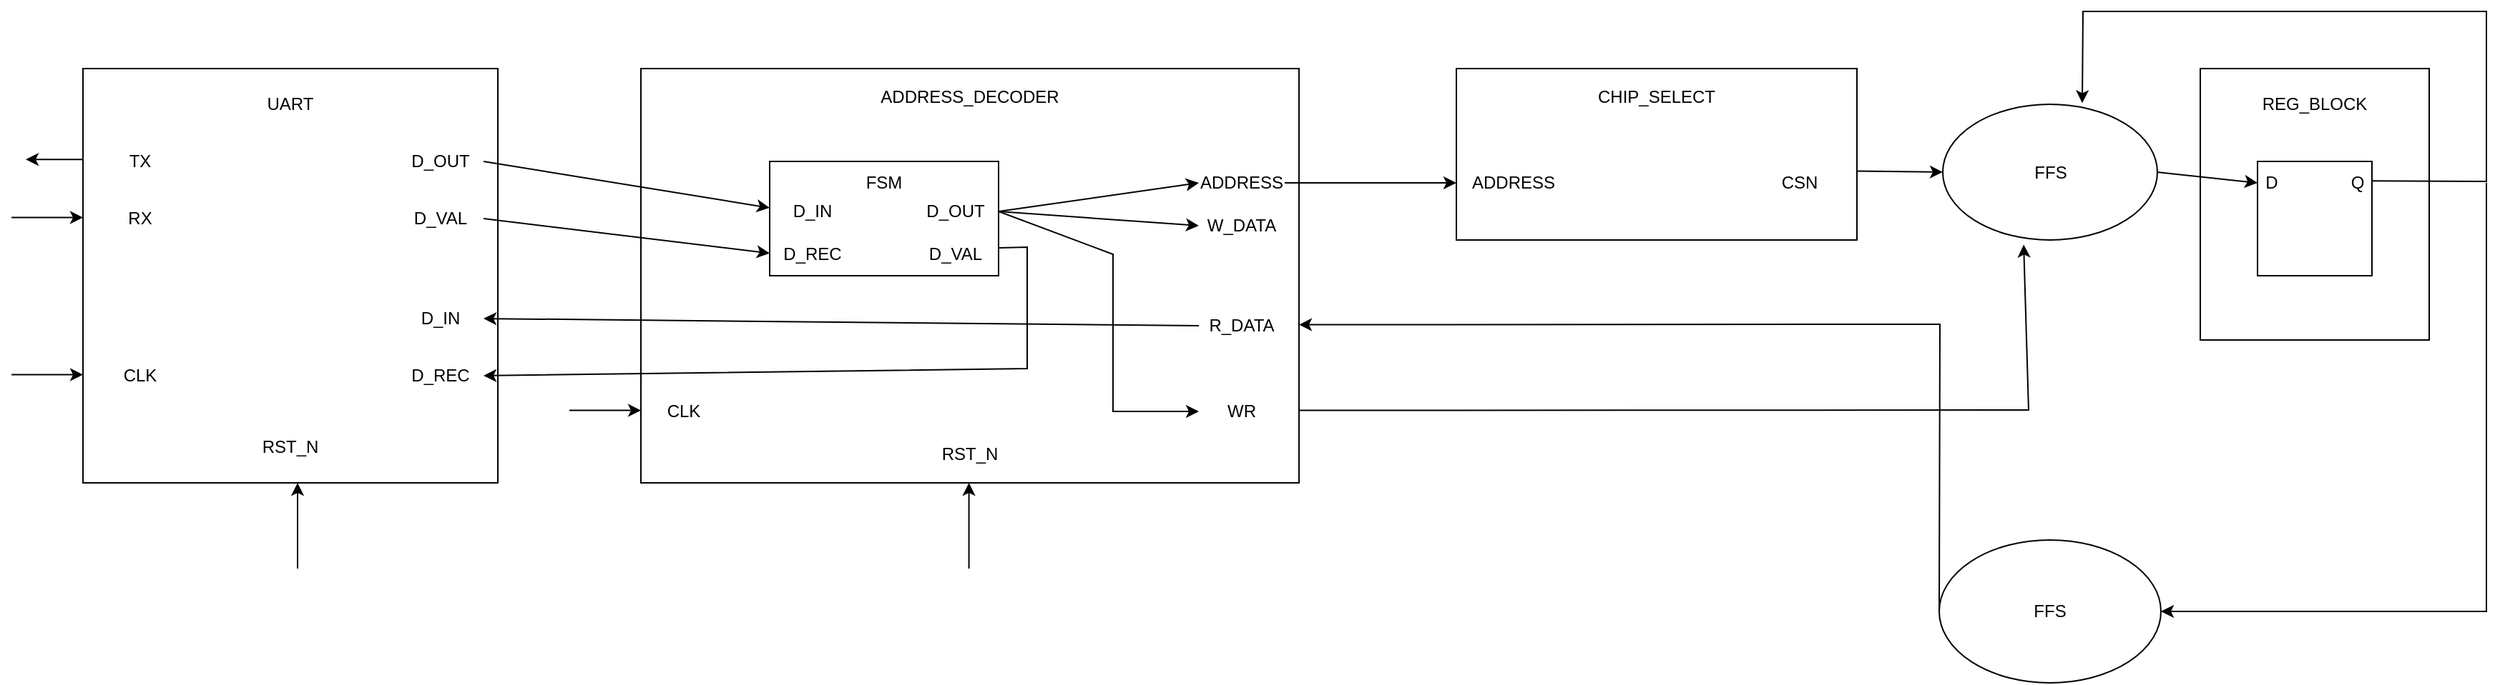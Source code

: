 <mxfile version="22.1.3" type="device">
  <diagram name="1 oldal" id="6hVa5__1eOVqnCU0VaBR">
    <mxGraphModel dx="1134" dy="673" grid="1" gridSize="10" guides="1" tooltips="1" connect="1" arrows="1" fold="1" page="1" pageScale="1" pageWidth="2500" pageHeight="1500" math="0" shadow="0">
      <root>
        <mxCell id="0" />
        <mxCell id="1" parent="0" />
        <mxCell id="TZrsvxpgwlqgJpduMYWX-1" value="" style="whiteSpace=wrap;html=1;aspect=fixed;" vertex="1" parent="1">
          <mxGeometry x="120" y="120" width="290" height="290" as="geometry" />
        </mxCell>
        <mxCell id="TZrsvxpgwlqgJpduMYWX-2" value="UART" style="text;html=1;strokeColor=none;fillColor=none;align=center;verticalAlign=middle;whiteSpace=wrap;rounded=0;" vertex="1" parent="1">
          <mxGeometry x="235" y="130" width="60" height="30" as="geometry" />
        </mxCell>
        <mxCell id="TZrsvxpgwlqgJpduMYWX-3" value="TX" style="text;html=1;strokeColor=none;fillColor=none;align=center;verticalAlign=middle;whiteSpace=wrap;rounded=0;" vertex="1" parent="1">
          <mxGeometry x="130" y="170" width="60" height="30" as="geometry" />
        </mxCell>
        <mxCell id="TZrsvxpgwlqgJpduMYWX-4" value="RX" style="text;html=1;strokeColor=none;fillColor=none;align=center;verticalAlign=middle;whiteSpace=wrap;rounded=0;" vertex="1" parent="1">
          <mxGeometry x="130" y="210" width="60" height="30" as="geometry" />
        </mxCell>
        <mxCell id="TZrsvxpgwlqgJpduMYWX-5" value="CLK" style="text;html=1;strokeColor=none;fillColor=none;align=center;verticalAlign=middle;whiteSpace=wrap;rounded=0;" vertex="1" parent="1">
          <mxGeometry x="130" y="320" width="60" height="30" as="geometry" />
        </mxCell>
        <mxCell id="TZrsvxpgwlqgJpduMYWX-6" value="RST_N" style="text;html=1;strokeColor=none;fillColor=none;align=center;verticalAlign=middle;whiteSpace=wrap;rounded=0;" vertex="1" parent="1">
          <mxGeometry x="235" y="370" width="60" height="30" as="geometry" />
        </mxCell>
        <mxCell id="TZrsvxpgwlqgJpduMYWX-7" value="D_OUT" style="text;html=1;strokeColor=none;fillColor=none;align=center;verticalAlign=middle;whiteSpace=wrap;rounded=0;" vertex="1" parent="1">
          <mxGeometry x="340" y="170" width="60" height="30" as="geometry" />
        </mxCell>
        <mxCell id="TZrsvxpgwlqgJpduMYWX-8" value="D_VAL" style="text;html=1;strokeColor=none;fillColor=none;align=center;verticalAlign=middle;whiteSpace=wrap;rounded=0;" vertex="1" parent="1">
          <mxGeometry x="340" y="210" width="60" height="30" as="geometry" />
        </mxCell>
        <mxCell id="TZrsvxpgwlqgJpduMYWX-9" value="D_IN" style="text;html=1;strokeColor=none;fillColor=none;align=center;verticalAlign=middle;whiteSpace=wrap;rounded=0;" vertex="1" parent="1">
          <mxGeometry x="340" y="280" width="60" height="30" as="geometry" />
        </mxCell>
        <mxCell id="TZrsvxpgwlqgJpduMYWX-10" value="D_REC" style="text;html=1;strokeColor=none;fillColor=none;align=center;verticalAlign=middle;whiteSpace=wrap;rounded=0;" vertex="1" parent="1">
          <mxGeometry x="340" y="320" width="60" height="30" as="geometry" />
        </mxCell>
        <mxCell id="TZrsvxpgwlqgJpduMYWX-11" value="" style="rounded=0;whiteSpace=wrap;html=1;" vertex="1" parent="1">
          <mxGeometry x="510" y="120" width="460" height="290" as="geometry" />
        </mxCell>
        <mxCell id="TZrsvxpgwlqgJpduMYWX-13" value="" style="rounded=0;whiteSpace=wrap;html=1;" vertex="1" parent="1">
          <mxGeometry x="600" y="185" width="160" height="80" as="geometry" />
        </mxCell>
        <mxCell id="TZrsvxpgwlqgJpduMYWX-14" value="ADDRESS_DECODER" style="text;html=1;strokeColor=none;fillColor=none;align=center;verticalAlign=middle;whiteSpace=wrap;rounded=0;" vertex="1" parent="1">
          <mxGeometry x="710" y="125" width="60" height="30" as="geometry" />
        </mxCell>
        <mxCell id="TZrsvxpgwlqgJpduMYWX-15" value="FSM" style="text;html=1;strokeColor=none;fillColor=none;align=center;verticalAlign=middle;whiteSpace=wrap;rounded=0;" vertex="1" parent="1">
          <mxGeometry x="650" y="185" width="60" height="30" as="geometry" />
        </mxCell>
        <mxCell id="TZrsvxpgwlqgJpduMYWX-17" value="D_IN" style="text;html=1;strokeColor=none;fillColor=none;align=center;verticalAlign=middle;whiteSpace=wrap;rounded=0;" vertex="1" parent="1">
          <mxGeometry x="600" y="205" width="60" height="30" as="geometry" />
        </mxCell>
        <mxCell id="TZrsvxpgwlqgJpduMYWX-18" value="D_REC" style="text;html=1;strokeColor=none;fillColor=none;align=center;verticalAlign=middle;whiteSpace=wrap;rounded=0;" vertex="1" parent="1">
          <mxGeometry x="600" y="235" width="60" height="30" as="geometry" />
        </mxCell>
        <mxCell id="TZrsvxpgwlqgJpduMYWX-19" value="D_OUT" style="text;html=1;strokeColor=none;fillColor=none;align=center;verticalAlign=middle;whiteSpace=wrap;rounded=0;" vertex="1" parent="1">
          <mxGeometry x="700" y="205" width="60" height="30" as="geometry" />
        </mxCell>
        <mxCell id="TZrsvxpgwlqgJpduMYWX-20" value="D_VAL" style="text;html=1;strokeColor=none;fillColor=none;align=center;verticalAlign=middle;whiteSpace=wrap;rounded=0;" vertex="1" parent="1">
          <mxGeometry x="700" y="235" width="60" height="30" as="geometry" />
        </mxCell>
        <mxCell id="TZrsvxpgwlqgJpduMYWX-21" value="ADDRESS" style="text;html=1;strokeColor=none;fillColor=none;align=center;verticalAlign=middle;whiteSpace=wrap;rounded=0;" vertex="1" parent="1">
          <mxGeometry x="900" y="185" width="60" height="30" as="geometry" />
        </mxCell>
        <mxCell id="TZrsvxpgwlqgJpduMYWX-25" value="WR" style="text;html=1;strokeColor=none;fillColor=none;align=center;verticalAlign=middle;whiteSpace=wrap;rounded=0;" vertex="1" parent="1">
          <mxGeometry x="900" y="345" width="60" height="30" as="geometry" />
        </mxCell>
        <mxCell id="TZrsvxpgwlqgJpduMYWX-26" value="R_DATA" style="text;html=1;strokeColor=none;fillColor=none;align=center;verticalAlign=middle;whiteSpace=wrap;rounded=0;" vertex="1" parent="1">
          <mxGeometry x="900" y="285" width="60" height="30" as="geometry" />
        </mxCell>
        <mxCell id="TZrsvxpgwlqgJpduMYWX-27" value="W_DATA" style="text;html=1;strokeColor=none;fillColor=none;align=center;verticalAlign=middle;whiteSpace=wrap;rounded=0;" vertex="1" parent="1">
          <mxGeometry x="900" y="215" width="60" height="30" as="geometry" />
        </mxCell>
        <mxCell id="TZrsvxpgwlqgJpduMYWX-28" value="CLK" style="text;html=1;strokeColor=none;fillColor=none;align=center;verticalAlign=middle;whiteSpace=wrap;rounded=0;" vertex="1" parent="1">
          <mxGeometry x="510" y="345" width="60" height="30" as="geometry" />
        </mxCell>
        <mxCell id="TZrsvxpgwlqgJpduMYWX-29" value="RST_N" style="text;html=1;strokeColor=none;fillColor=none;align=center;verticalAlign=middle;whiteSpace=wrap;rounded=0;" vertex="1" parent="1">
          <mxGeometry x="710" y="375" width="60" height="30" as="geometry" />
        </mxCell>
        <mxCell id="TZrsvxpgwlqgJpduMYWX-30" value="" style="rounded=0;whiteSpace=wrap;html=1;" vertex="1" parent="1">
          <mxGeometry x="1080" y="120" width="280" height="120" as="geometry" />
        </mxCell>
        <mxCell id="TZrsvxpgwlqgJpduMYWX-31" value="CHIP_SELECT" style="text;html=1;strokeColor=none;fillColor=none;align=center;verticalAlign=middle;whiteSpace=wrap;rounded=0;" vertex="1" parent="1">
          <mxGeometry x="1190" y="125" width="60" height="30" as="geometry" />
        </mxCell>
        <mxCell id="TZrsvxpgwlqgJpduMYWX-32" value="ADDRESS" style="text;html=1;strokeColor=none;fillColor=none;align=center;verticalAlign=middle;whiteSpace=wrap;rounded=0;" vertex="1" parent="1">
          <mxGeometry x="1090" y="185" width="60" height="30" as="geometry" />
        </mxCell>
        <mxCell id="TZrsvxpgwlqgJpduMYWX-33" value="CSN" style="text;html=1;strokeColor=none;fillColor=none;align=center;verticalAlign=middle;whiteSpace=wrap;rounded=0;" vertex="1" parent="1">
          <mxGeometry x="1290" y="185" width="60" height="30" as="geometry" />
        </mxCell>
        <mxCell id="TZrsvxpgwlqgJpduMYWX-35" value="" style="rounded=0;whiteSpace=wrap;html=1;" vertex="1" parent="1">
          <mxGeometry x="1600" y="120" width="160" height="190" as="geometry" />
        </mxCell>
        <mxCell id="TZrsvxpgwlqgJpduMYWX-36" value="REG_BLOCK" style="text;html=1;strokeColor=none;fillColor=none;align=center;verticalAlign=middle;whiteSpace=wrap;rounded=0;" vertex="1" parent="1">
          <mxGeometry x="1650" y="130" width="60" height="30" as="geometry" />
        </mxCell>
        <mxCell id="TZrsvxpgwlqgJpduMYWX-38" value="" style="whiteSpace=wrap;html=1;aspect=fixed;" vertex="1" parent="1">
          <mxGeometry x="1640" y="185" width="80" height="80" as="geometry" />
        </mxCell>
        <mxCell id="TZrsvxpgwlqgJpduMYWX-40" value="D" style="text;html=1;strokeColor=none;fillColor=none;align=center;verticalAlign=middle;whiteSpace=wrap;rounded=0;" vertex="1" parent="1">
          <mxGeometry x="1620" y="185" width="60" height="30" as="geometry" />
        </mxCell>
        <mxCell id="TZrsvxpgwlqgJpduMYWX-41" value="Q" style="text;html=1;strokeColor=none;fillColor=none;align=center;verticalAlign=middle;whiteSpace=wrap;rounded=0;" vertex="1" parent="1">
          <mxGeometry x="1680" y="185" width="60" height="30" as="geometry" />
        </mxCell>
        <mxCell id="TZrsvxpgwlqgJpduMYWX-43" value="" style="ellipse;whiteSpace=wrap;html=1;" vertex="1" parent="1">
          <mxGeometry x="1420" y="145" width="150" height="95" as="geometry" />
        </mxCell>
        <mxCell id="TZrsvxpgwlqgJpduMYWX-44" value="FFS" style="text;html=1;strokeColor=none;fillColor=none;align=center;verticalAlign=middle;whiteSpace=wrap;rounded=0;" vertex="1" parent="1">
          <mxGeometry x="1457.5" y="167.5" width="75" height="50" as="geometry" />
        </mxCell>
        <mxCell id="TZrsvxpgwlqgJpduMYWX-48" value="" style="ellipse;whiteSpace=wrap;html=1;" vertex="1" parent="1">
          <mxGeometry x="1417.5" y="450" width="155" height="100" as="geometry" />
        </mxCell>
        <mxCell id="TZrsvxpgwlqgJpduMYWX-49" value="FFS" style="text;html=1;strokeColor=none;fillColor=none;align=center;verticalAlign=middle;whiteSpace=wrap;rounded=0;" vertex="1" parent="1">
          <mxGeometry x="1465" y="485" width="60" height="30" as="geometry" />
        </mxCell>
        <mxCell id="TZrsvxpgwlqgJpduMYWX-51" value="" style="endArrow=classic;html=1;rounded=0;" edge="1" parent="1">
          <mxGeometry width="50" height="50" relative="1" as="geometry">
            <mxPoint x="120" y="183.57" as="sourcePoint" />
            <mxPoint x="80" y="183.57" as="targetPoint" />
          </mxGeometry>
        </mxCell>
        <mxCell id="TZrsvxpgwlqgJpduMYWX-54" value="" style="endArrow=classic;html=1;rounded=0;exitX=0;exitY=0.5;exitDx=0;exitDy=0;" edge="1" parent="1" source="TZrsvxpgwlqgJpduMYWX-48">
          <mxGeometry width="50" height="50" relative="1" as="geometry">
            <mxPoint x="1010" y="299.29" as="sourcePoint" />
            <mxPoint x="970" y="299.29" as="targetPoint" />
            <Array as="points">
              <mxPoint x="1418" y="299" />
            </Array>
          </mxGeometry>
        </mxCell>
        <mxCell id="TZrsvxpgwlqgJpduMYWX-55" value="" style="endArrow=classic;html=1;rounded=0;exitX=1;exitY=0.5;exitDx=0;exitDy=0;" edge="1" parent="1" source="TZrsvxpgwlqgJpduMYWX-21">
          <mxGeometry width="50" height="50" relative="1" as="geometry">
            <mxPoint x="1030" y="200.0" as="sourcePoint" />
            <mxPoint x="1080" y="200.0" as="targetPoint" />
          </mxGeometry>
        </mxCell>
        <mxCell id="TZrsvxpgwlqgJpduMYWX-56" value="" style="endArrow=classic;html=1;rounded=0;exitX=1;exitY=0.5;exitDx=0;exitDy=0;" edge="1" parent="1" source="TZrsvxpgwlqgJpduMYWX-7">
          <mxGeometry width="50" height="50" relative="1" as="geometry">
            <mxPoint x="550" y="217.5" as="sourcePoint" />
            <mxPoint x="600" y="217.5" as="targetPoint" />
          </mxGeometry>
        </mxCell>
        <mxCell id="TZrsvxpgwlqgJpduMYWX-57" value="" style="endArrow=classic;html=1;rounded=0;" edge="1" parent="1">
          <mxGeometry width="50" height="50" relative="1" as="geometry">
            <mxPoint x="70" y="224.29" as="sourcePoint" />
            <mxPoint x="120" y="224.29" as="targetPoint" />
          </mxGeometry>
        </mxCell>
        <mxCell id="TZrsvxpgwlqgJpduMYWX-59" value="" style="endArrow=classic;html=1;rounded=0;exitX=1;exitY=0.5;exitDx=0;exitDy=0;" edge="1" parent="1" source="TZrsvxpgwlqgJpduMYWX-8">
          <mxGeometry width="50" height="50" relative="1" as="geometry">
            <mxPoint x="550" y="249.29" as="sourcePoint" />
            <mxPoint x="600" y="249.29" as="targetPoint" />
          </mxGeometry>
        </mxCell>
        <mxCell id="TZrsvxpgwlqgJpduMYWX-60" value="" style="endArrow=classic;html=1;rounded=0;" edge="1" parent="1">
          <mxGeometry width="50" height="50" relative="1" as="geometry">
            <mxPoint x="460" y="359.29" as="sourcePoint" />
            <mxPoint x="510" y="359.29" as="targetPoint" />
          </mxGeometry>
        </mxCell>
        <mxCell id="TZrsvxpgwlqgJpduMYWX-61" value="" style="endArrow=classic;html=1;rounded=0;exitX=1;exitY=0.5;exitDx=0;exitDy=0;" edge="1" parent="1" source="TZrsvxpgwlqgJpduMYWX-43">
          <mxGeometry width="50" height="50" relative="1" as="geometry">
            <mxPoint x="1590" y="200.0" as="sourcePoint" />
            <mxPoint x="1640" y="200.0" as="targetPoint" />
          </mxGeometry>
        </mxCell>
        <mxCell id="TZrsvxpgwlqgJpduMYWX-62" value="" style="endArrow=classic;html=1;rounded=0;entryX=0.377;entryY=1.034;entryDx=0;entryDy=0;entryPerimeter=0;" edge="1" parent="1" target="TZrsvxpgwlqgJpduMYWX-43">
          <mxGeometry width="50" height="50" relative="1" as="geometry">
            <mxPoint x="970" y="359.29" as="sourcePoint" />
            <mxPoint x="1020" y="359.29" as="targetPoint" />
            <Array as="points">
              <mxPoint x="1480" y="359" />
            </Array>
          </mxGeometry>
        </mxCell>
        <mxCell id="TZrsvxpgwlqgJpduMYWX-63" value="" style="endArrow=classic;html=1;rounded=0;entryX=0;entryY=0.5;entryDx=0;entryDy=0;" edge="1" parent="1" target="TZrsvxpgwlqgJpduMYWX-43">
          <mxGeometry width="50" height="50" relative="1" as="geometry">
            <mxPoint x="1360" y="191.79" as="sourcePoint" />
            <mxPoint x="1410" y="191.79" as="targetPoint" />
          </mxGeometry>
        </mxCell>
        <mxCell id="TZrsvxpgwlqgJpduMYWX-64" value="" style="endArrow=classic;html=1;rounded=0;entryX=0.65;entryY=-0.009;entryDx=0;entryDy=0;entryPerimeter=0;" edge="1" parent="1" target="TZrsvxpgwlqgJpduMYWX-43">
          <mxGeometry width="50" height="50" relative="1" as="geometry">
            <mxPoint x="1720" y="198.57" as="sourcePoint" />
            <mxPoint x="1520" y="80" as="targetPoint" />
            <Array as="points">
              <mxPoint x="1800" y="199" />
              <mxPoint x="1800" y="80" />
              <mxPoint x="1518" y="80" />
            </Array>
          </mxGeometry>
        </mxCell>
        <mxCell id="TZrsvxpgwlqgJpduMYWX-65" value="" style="endArrow=classic;html=1;rounded=0;entryX=1;entryY=0.5;entryDx=0;entryDy=0;" edge="1" parent="1" target="TZrsvxpgwlqgJpduMYWX-48">
          <mxGeometry width="50" height="50" relative="1" as="geometry">
            <mxPoint x="1800" y="200" as="sourcePoint" />
            <mxPoint x="1800" y="520" as="targetPoint" />
            <Array as="points">
              <mxPoint x="1800" y="500" />
            </Array>
          </mxGeometry>
        </mxCell>
        <mxCell id="TZrsvxpgwlqgJpduMYWX-67" value="" style="endArrow=classic;html=1;rounded=0;" edge="1" parent="1">
          <mxGeometry width="50" height="50" relative="1" as="geometry">
            <mxPoint x="270" y="470" as="sourcePoint" />
            <mxPoint x="270" y="410" as="targetPoint" />
          </mxGeometry>
        </mxCell>
        <mxCell id="TZrsvxpgwlqgJpduMYWX-68" value="" style="endArrow=classic;html=1;rounded=0;" edge="1" parent="1">
          <mxGeometry width="50" height="50" relative="1" as="geometry">
            <mxPoint x="70" y="334.29" as="sourcePoint" />
            <mxPoint x="120" y="334.29" as="targetPoint" />
          </mxGeometry>
        </mxCell>
        <mxCell id="TZrsvxpgwlqgJpduMYWX-71" value="" style="endArrow=classic;html=1;rounded=0;entryX=1;entryY=0.5;entryDx=0;entryDy=0;" edge="1" parent="1" target="TZrsvxpgwlqgJpduMYWX-10">
          <mxGeometry width="50" height="50" relative="1" as="geometry">
            <mxPoint x="760" y="245.5" as="sourcePoint" />
            <mxPoint x="400" y="323" as="targetPoint" />
            <Array as="points">
              <mxPoint x="780" y="245" />
              <mxPoint x="780" y="330" />
            </Array>
          </mxGeometry>
        </mxCell>
        <mxCell id="TZrsvxpgwlqgJpduMYWX-72" value="" style="endArrow=classic;html=1;rounded=0;" edge="1" parent="1">
          <mxGeometry width="50" height="50" relative="1" as="geometry">
            <mxPoint x="739.29" y="470" as="sourcePoint" />
            <mxPoint x="739.29" y="410" as="targetPoint" />
          </mxGeometry>
        </mxCell>
        <mxCell id="TZrsvxpgwlqgJpduMYWX-73" value="" style="endArrow=classic;html=1;rounded=0;entryX=0;entryY=0.5;entryDx=0;entryDy=0;exitX=1;exitY=0.5;exitDx=0;exitDy=0;" edge="1" parent="1" source="TZrsvxpgwlqgJpduMYWX-19" target="TZrsvxpgwlqgJpduMYWX-25">
          <mxGeometry width="50" height="50" relative="1" as="geometry">
            <mxPoint x="790" y="220" as="sourcePoint" />
            <mxPoint x="830" y="190" as="targetPoint" />
            <Array as="points">
              <mxPoint x="840" y="250" />
              <mxPoint x="840" y="360" />
            </Array>
          </mxGeometry>
        </mxCell>
        <mxCell id="TZrsvxpgwlqgJpduMYWX-74" value="" style="endArrow=classic;html=1;rounded=0;entryX=0;entryY=0.5;entryDx=0;entryDy=0;exitX=1;exitY=0.5;exitDx=0;exitDy=0;" edge="1" parent="1" source="TZrsvxpgwlqgJpduMYWX-19" target="TZrsvxpgwlqgJpduMYWX-21">
          <mxGeometry width="50" height="50" relative="1" as="geometry">
            <mxPoint x="790" y="217.5" as="sourcePoint" />
            <mxPoint x="840" y="167.5" as="targetPoint" />
          </mxGeometry>
        </mxCell>
        <mxCell id="TZrsvxpgwlqgJpduMYWX-75" value="" style="endArrow=classic;html=1;rounded=0;entryX=0;entryY=0.5;entryDx=0;entryDy=0;exitX=1;exitY=0.5;exitDx=0;exitDy=0;" edge="1" parent="1" source="TZrsvxpgwlqgJpduMYWX-19" target="TZrsvxpgwlqgJpduMYWX-27">
          <mxGeometry width="50" height="50" relative="1" as="geometry">
            <mxPoint x="790" y="220" as="sourcePoint" />
            <mxPoint x="840" y="170" as="targetPoint" />
          </mxGeometry>
        </mxCell>
        <mxCell id="TZrsvxpgwlqgJpduMYWX-76" value="" style="endArrow=classic;html=1;rounded=0;entryX=1;entryY=0.5;entryDx=0;entryDy=0;exitX=0;exitY=0.5;exitDx=0;exitDy=0;" edge="1" parent="1" source="TZrsvxpgwlqgJpduMYWX-26" target="TZrsvxpgwlqgJpduMYWX-9">
          <mxGeometry width="50" height="50" relative="1" as="geometry">
            <mxPoint x="780" y="240" as="sourcePoint" />
            <mxPoint x="830" y="190" as="targetPoint" />
          </mxGeometry>
        </mxCell>
      </root>
    </mxGraphModel>
  </diagram>
</mxfile>

